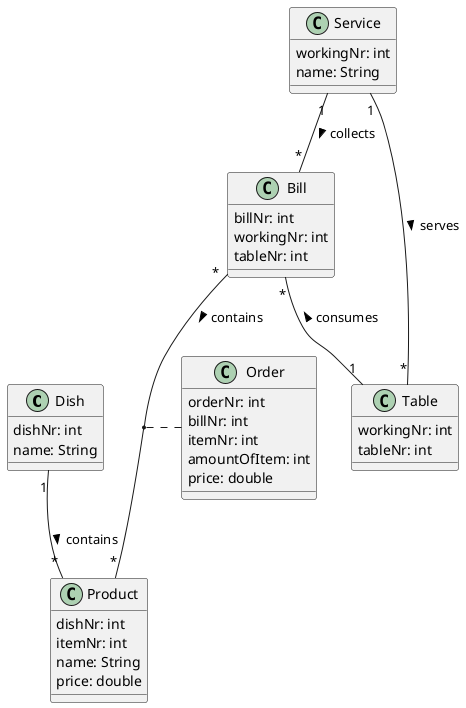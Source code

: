 @startuml
class Dish {
dishNr: int
name: String
}

class Product {
dishNr: int
itemNr: int
name: String
price: double
}

class Bill {
billNr: int
workingNr: int
tableNr: int
}

class Service {
workingNr: int
name: String
}

class Table {
workingNr: int
tableNr: int
}

class Order {
orderNr: int
billNr: int
itemNr: int
amountOfItem: int
price: double
}


Service "1" -- "*" Bill : > collects
Bill "*" -- "1" Table : < consumes
Service "1" -- "*" Table : > serves
Dish "1" -- "*" Product : > contains
Bill "*" -- "*" Product : > contains
(Bill, Product) . Order
@enduml